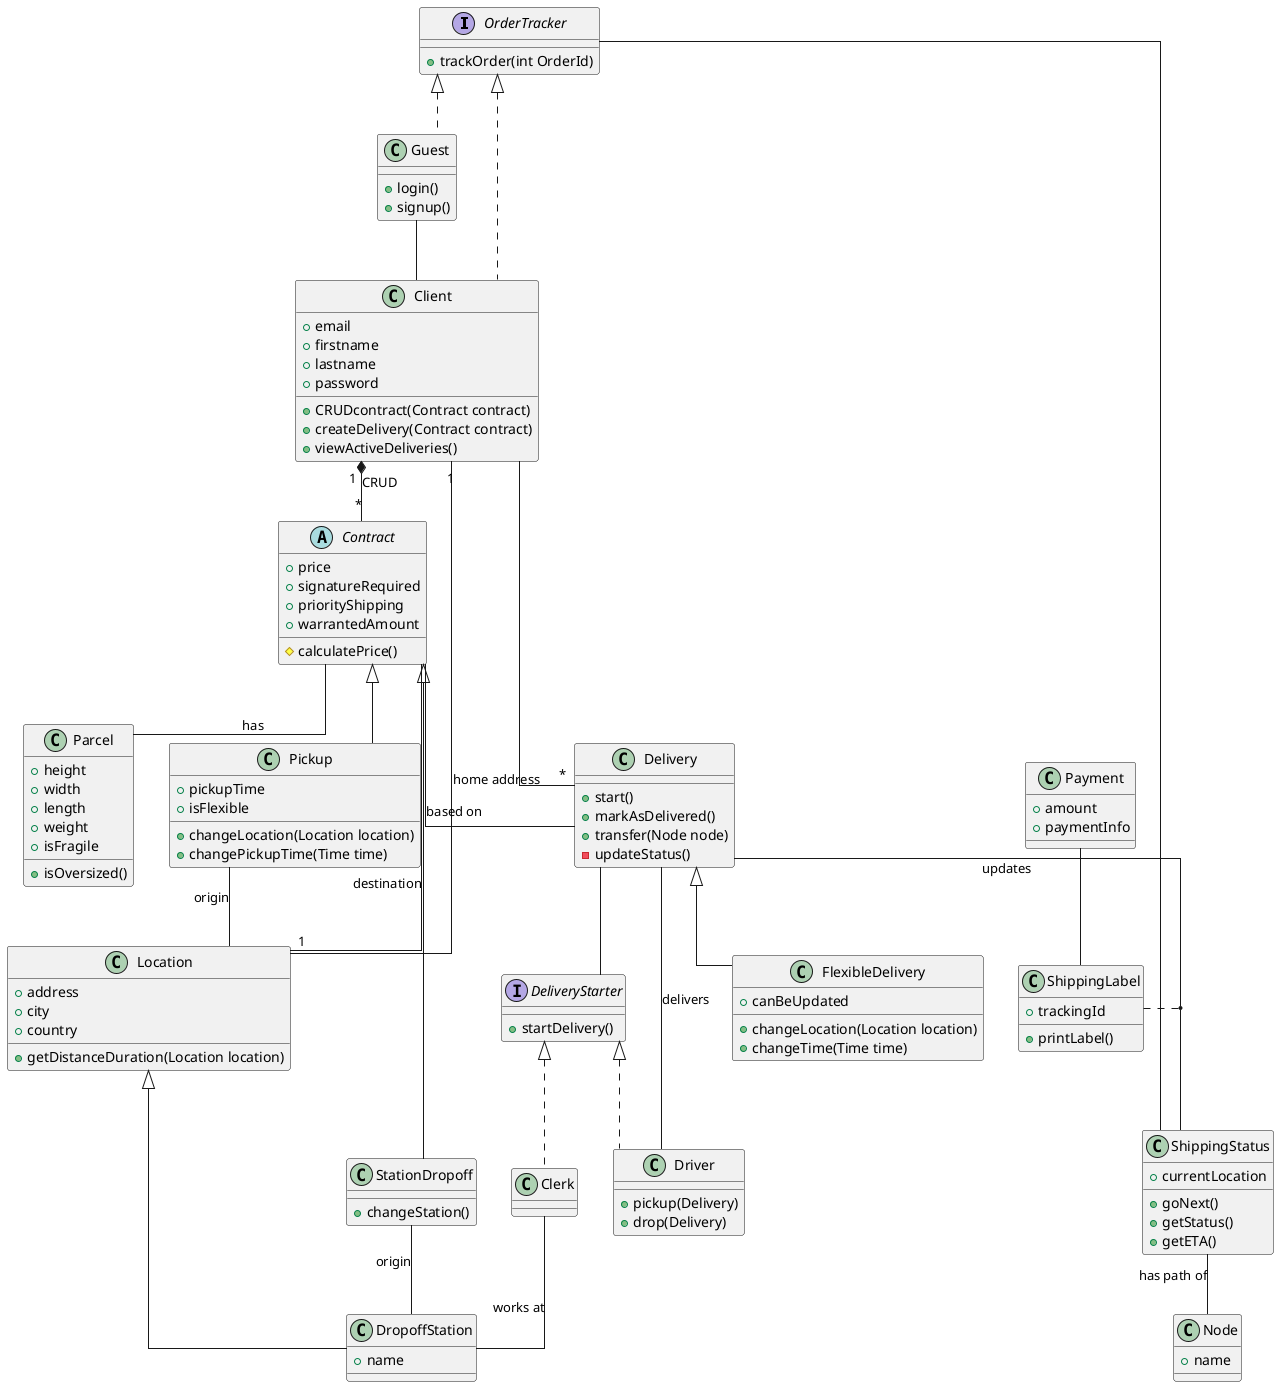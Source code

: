 @startuml classDiagram
skinparam Linetype ortho

interface OrderTracker {
  + trackOrder(int OrderId)
}
OrderTracker <|-[dashed] Client
OrderTracker <|-[dashed]- Guest
OrderTracker -- ShippingStatus
class Guest {
  + login()
  + signup()
}
Guest -- Client
class Client {
  + email
  + firstname
  + lastname
  + password
  + CRUDcontract(Contract contract)
  + createDelivery(Contract contract)
  + viewActiveDeliveries()
}
Client "1" -- "1" Location : home address

Client "1" *-- "*" Contract : CRUD
Client -- "*" Delivery

abstract class Contract {
  + price
  + signatureRequired
  + priorityShipping
  + warrantedAmount
  # calculatePrice()
}
Contract -- Parcel : has
Contract <|-- StationDropoff
Contract <|-- Pickup
class StationDropoff {
  + changeStation()
}
StationDropoff -- DropoffStation : origin
class Pickup {
  + pickupTime
  + isFlexible
  + changeLocation(Location location)
  + changePickupTime(Time time)
}
Pickup -- Location : origin

Contract -- Delivery : based on

class Delivery {
  + start()
  + markAsDelivered()
  + transfer(Node node)
  - updateStatus()
}
Delivery <|-- FlexibleDelivery
class FlexibleDelivery {
  + canBeUpdated
  + changeLocation(Location location)
  + changeTime(Time time)
}

Delivery -- ShippingStatus : updates
class ShippingStatus {
  + currentLocation
  + goNext()
  + getStatus()
  + getETA()
}
ShippingStatus -- Node : has path of

ShippingLabel .. (Delivery, ShippingStatus)

class ShippingLabel {
  + trackingId
  + printLabel()
}
class Payment {
  + amount
  + paymentInfo
}
Payment -- ShippingLabel

class Parcel {
  + height
  + width
  + length
  + weight
  + isFragile
  + isOversized()
}

Contract -- Location : destination
class Location {
  + address
  + city
  + country
  + getDistanceDuration(Location location)
}
Location <|-- DropoffStation
class DropoffStation {
  + name
}
class Node {
  + name
}

Delivery -- DeliveryStarter
interface DeliveryStarter {
  + startDelivery()
}
DeliveryStarter <|-[dashed]- Clerk
DeliveryStarter <|-[dashed]- Driver
class Clerk {}
Clerk -- DropoffStation : works at
class Driver {
  + pickup(Delivery)
  + drop(Delivery)
}
Driver -- Delivery : delivers

@enduml
